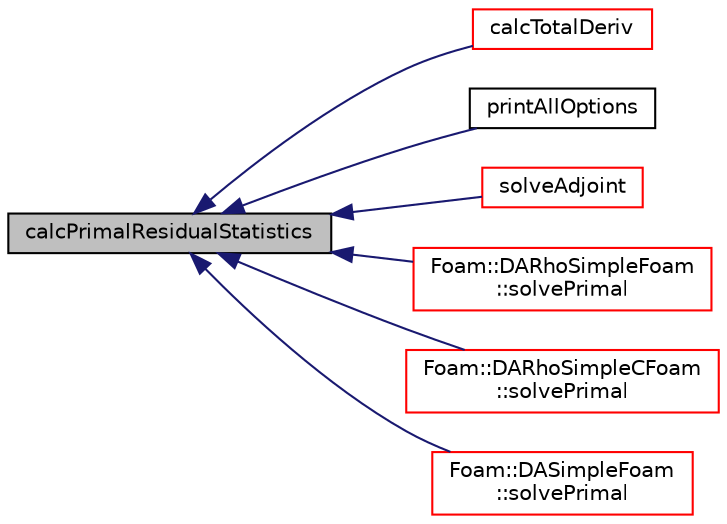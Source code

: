 digraph "calcPrimalResidualStatistics"
{
  bgcolor="transparent";
  edge [fontname="Helvetica",fontsize="10",labelfontname="Helvetica",labelfontsize="10"];
  node [fontname="Helvetica",fontsize="10",shape=record];
  rankdir="LR";
  Node260 [label="calcPrimalResidualStatistics",height=0.2,width=0.4,color="black", fillcolor="grey75", style="filled", fontcolor="black"];
  Node260 -> Node261 [dir="back",color="midnightblue",fontsize="10",style="solid",fontname="Helvetica"];
  Node261 [label="calcTotalDeriv",height=0.2,width=0.4,color="red",URL="$classFoam_1_1DASolver.html#ae61bd69b450c4e79a7eb089751e0ecde",tooltip="compute the total derivatives "];
  Node260 -> Node263 [dir="back",color="midnightblue",fontsize="10",style="solid",fontname="Helvetica"];
  Node263 [label="printAllOptions",height=0.2,width=0.4,color="black",URL="$classFoam_1_1DASolver.html#a967a69a9c61b3b15bc5419be87fcff08",tooltip="print all DAOption "];
  Node260 -> Node264 [dir="back",color="midnightblue",fontsize="10",style="solid",fontname="Helvetica"];
  Node264 [label="solveAdjoint",height=0.2,width=0.4,color="red",URL="$classFoam_1_1DASolver.html#a985af8c5b6d6bf478b8fd1d999865b47",tooltip="solve the adjoint linear equations "];
  Node260 -> Node265 [dir="back",color="midnightblue",fontsize="10",style="solid",fontname="Helvetica"];
  Node265 [label="Foam::DARhoSimpleFoam\l::solvePrimal",height=0.2,width=0.4,color="red",URL="$classFoam_1_1DARhoSimpleFoam.html#a5c0c6289530112c8badaa81d933bef5c",tooltip="solve the primal equations "];
  Node260 -> Node267 [dir="back",color="midnightblue",fontsize="10",style="solid",fontname="Helvetica"];
  Node267 [label="Foam::DARhoSimpleCFoam\l::solvePrimal",height=0.2,width=0.4,color="red",URL="$classFoam_1_1DARhoSimpleCFoam.html#a5c0c6289530112c8badaa81d933bef5c",tooltip="solve the primal equations "];
  Node260 -> Node269 [dir="back",color="midnightblue",fontsize="10",style="solid",fontname="Helvetica"];
  Node269 [label="Foam::DASimpleFoam\l::solvePrimal",height=0.2,width=0.4,color="red",URL="$classFoam_1_1DASimpleFoam.html#a5c0c6289530112c8badaa81d933bef5c",tooltip="solve the primal equations "];
}
